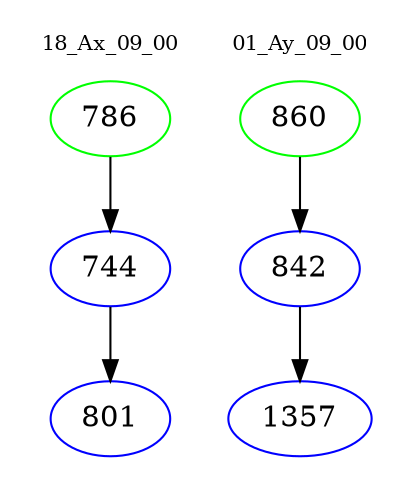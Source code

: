 digraph{
subgraph cluster_0 {
color = white
label = "18_Ax_09_00";
fontsize=10;
T0_786 [label="786", color="green"]
T0_786 -> T0_744 [color="black"]
T0_744 [label="744", color="blue"]
T0_744 -> T0_801 [color="black"]
T0_801 [label="801", color="blue"]
}
subgraph cluster_1 {
color = white
label = "01_Ay_09_00";
fontsize=10;
T1_860 [label="860", color="green"]
T1_860 -> T1_842 [color="black"]
T1_842 [label="842", color="blue"]
T1_842 -> T1_1357 [color="black"]
T1_1357 [label="1357", color="blue"]
}
}
